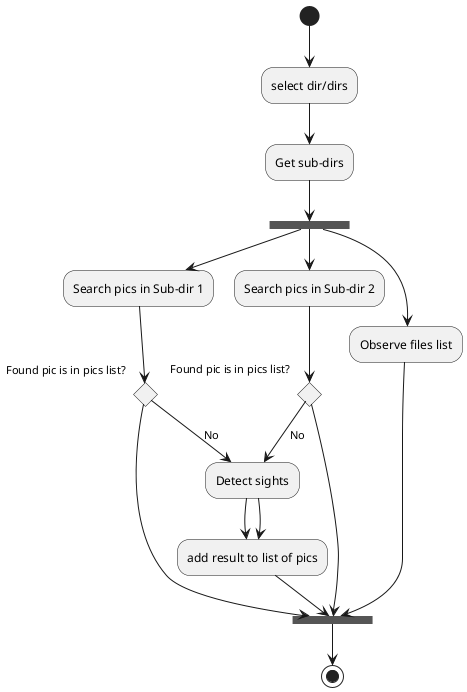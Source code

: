 @startuml
(*)  --> "select dir/dirs"
--> Get sub-dirs
--> ===B1===
--> "Search pics in Sub-dir 1"
If "Found pic is in pics list?" then
--> [No] "Detect sights"
--> "add result to list of pics"
--> ===B2===
else
Endif
--> ===B2===

===B1=== --> "Search pics in Sub-dir 2"
If "Found pic is in pics list?" then
--> [No] "Detect sights"
--> "add result to list of pics"
else
Endif
--> ===B2===

===B1=== --> "Observe files list"
--> ===B2===
-->(*)
@enduml